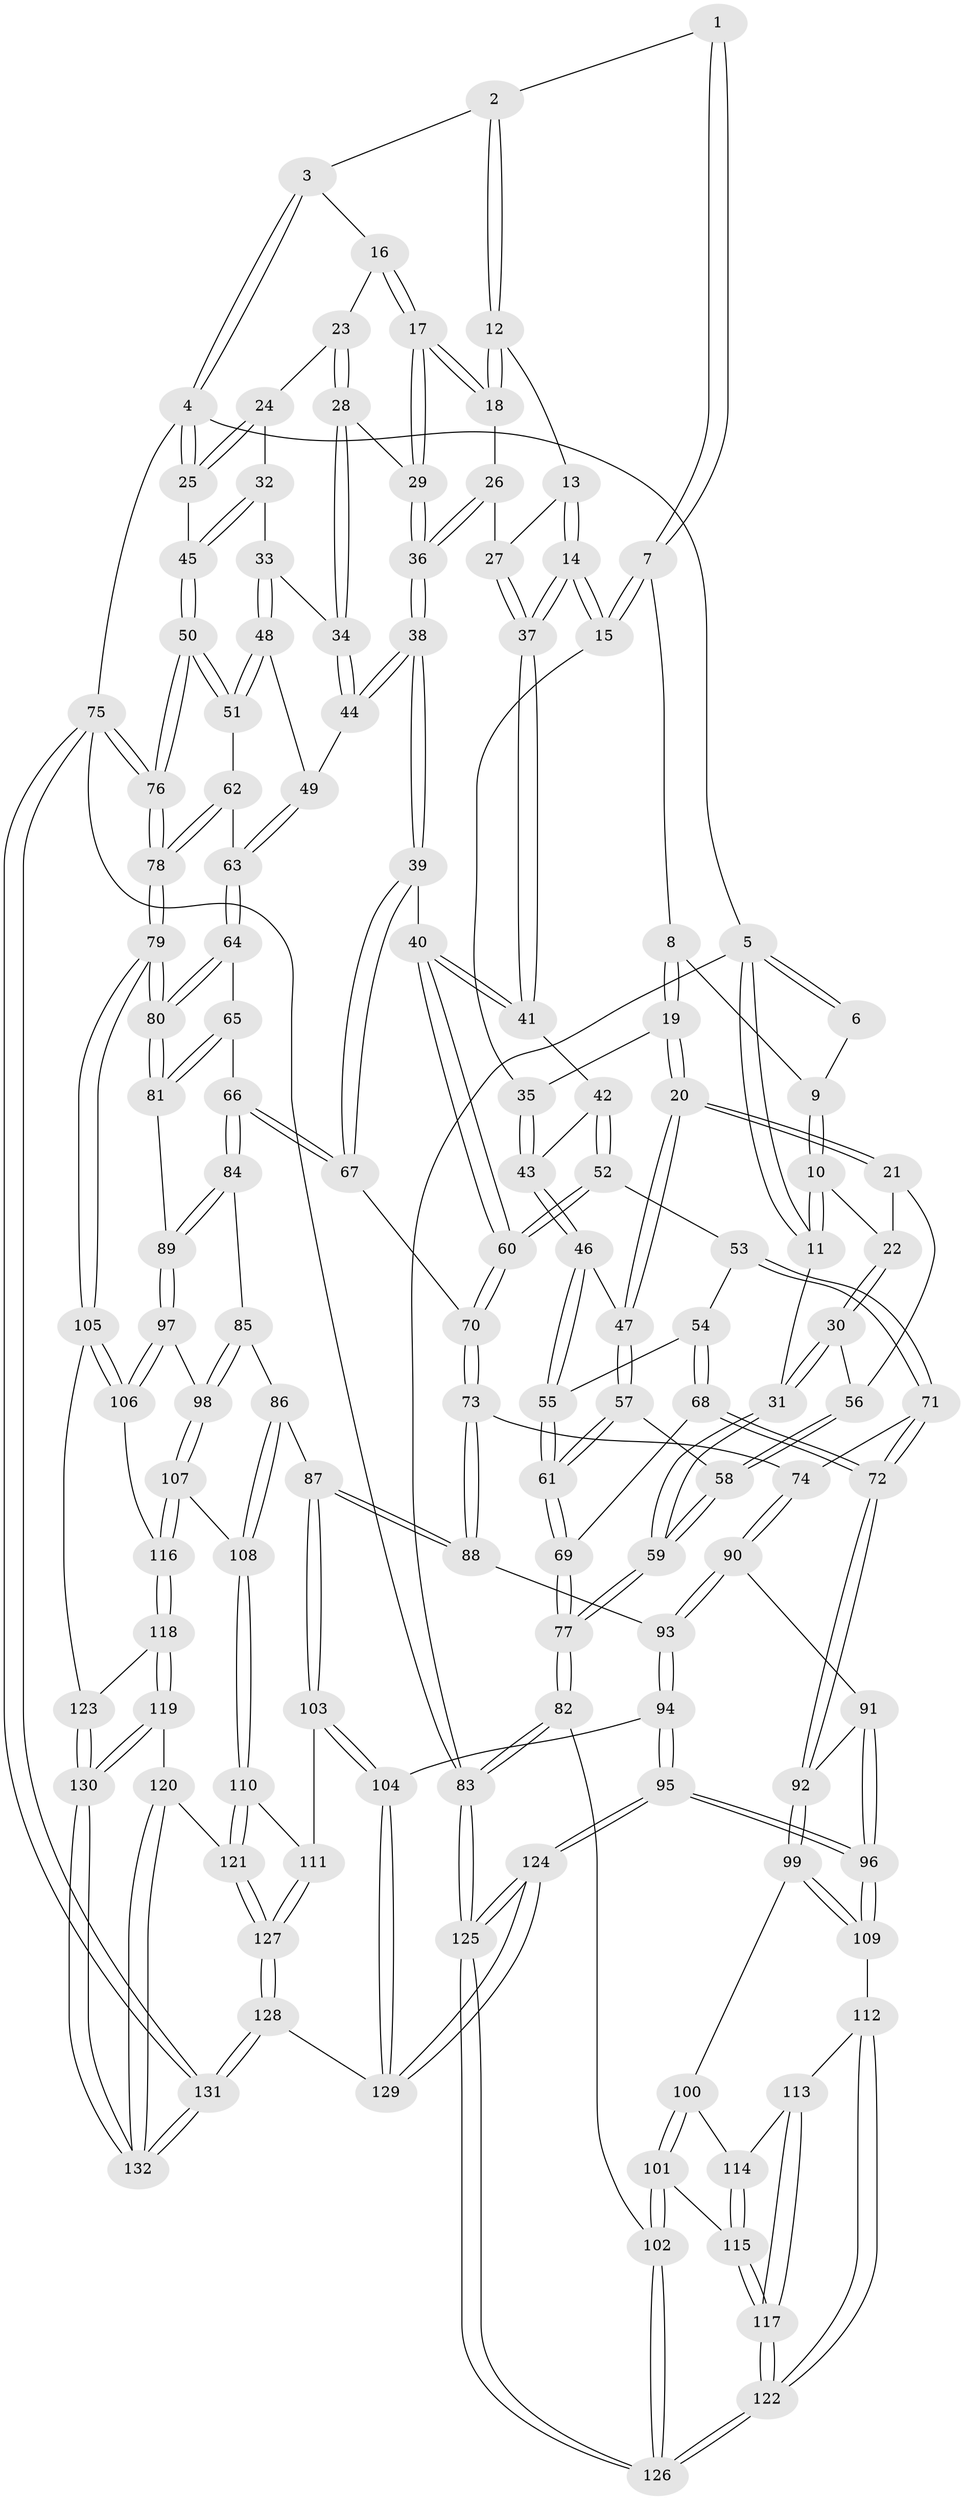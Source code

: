 // coarse degree distribution, {3: 0.06521739130434782, 4: 0.3804347826086957, 6: 0.14130434782608695, 5: 0.391304347826087, 7: 0.021739130434782608}
// Generated by graph-tools (version 1.1) at 2025/21/03/04/25 18:21:42]
// undirected, 132 vertices, 327 edges
graph export_dot {
graph [start="1"]
  node [color=gray90,style=filled];
  1 [pos="+0.5057973282904786+0"];
  2 [pos="+0.6537413464718985+0"];
  3 [pos="+0.7149086766827915+0"];
  4 [pos="+1+0"];
  5 [pos="+0+0"];
  6 [pos="+0.12075008206826193+0"];
  7 [pos="+0.37993729558697453+0.07854438603176016"];
  8 [pos="+0.19380598161435844+0.0597459284645791"];
  9 [pos="+0.1535783849252916+0.02149596390182217"];
  10 [pos="+0.06904606673761228+0.09707871188525272"];
  11 [pos="+0+0.048322813869570595"];
  12 [pos="+0.653845220383067+0"];
  13 [pos="+0.5939973263313104+0.0746558320350074"];
  14 [pos="+0.47100678437224475+0.20162241062994296"];
  15 [pos="+0.3870118754192852+0.1575169910149561"];
  16 [pos="+0.8916837217980855+0.07009967016183553"];
  17 [pos="+0.7736712371509741+0.19149949969614943"];
  18 [pos="+0.7363351206941555+0.15336382395276046"];
  19 [pos="+0.21035186628009378+0.23156967541750234"];
  20 [pos="+0.18450118320262243+0.2684761830506811"];
  21 [pos="+0.16806024592720767+0.26739413366115466"];
  22 [pos="+0.07010858780974497+0.1043037704111684"];
  23 [pos="+0.9175386128241496+0.08932762334889442"];
  24 [pos="+0.9998312395682571+0.10402039129841896"];
  25 [pos="+1+0.0377800441798934"];
  26 [pos="+0.6420249433035036+0.20262320677946014"];
  27 [pos="+0.6135474397685027+0.20043972796953696"];
  28 [pos="+0.8749341517379291+0.23028711655316195"];
  29 [pos="+0.7745054253454599+0.19356272834480096"];
  30 [pos="+0.005036864854830478+0.2825580003430743"];
  31 [pos="+0+0.3279326537424185"];
  32 [pos="+0.9386873309992066+0.2511802215888272"];
  33 [pos="+0.9123059382905752+0.26745322186645865"];
  34 [pos="+0.8979263149895752+0.2605672658944707"];
  35 [pos="+0.37816081253052025+0.16674640574283137"];
  36 [pos="+0.7237745483270654+0.3133163174301883"];
  37 [pos="+0.5322490087715364+0.27813715054141347"];
  38 [pos="+0.7179803759088416+0.369326541670677"];
  39 [pos="+0.7095304871504684+0.37716952010117016"];
  40 [pos="+0.5470198572625308+0.3331873485862395"];
  41 [pos="+0.5358747982025941+0.31260321338101377"];
  42 [pos="+0.40309155236492517+0.3294813171434715"];
  43 [pos="+0.3604944497490806+0.32071747632772757"];
  44 [pos="+0.7482882680585531+0.3668713990889842"];
  45 [pos="+1+0.21860547587322515"];
  46 [pos="+0.29831966464916204+0.36543522936083894"];
  47 [pos="+0.2108739223494743+0.31201270636312833"];
  48 [pos="+0.9221092695932278+0.2950309298486802"];
  49 [pos="+0.8664644914089318+0.4008460568400616"];
  50 [pos="+1+0.4171117760612281"];
  51 [pos="+1+0.41677441869908977"];
  52 [pos="+0.4256082543028885+0.4515525100521221"];
  53 [pos="+0.379687806749261+0.4596561597778733"];
  54 [pos="+0.32829701151619967+0.42735096724730565"];
  55 [pos="+0.30375166018828914+0.38668245706786786"];
  56 [pos="+0.0830733929171712+0.2887703657767432"];
  57 [pos="+0.1412266906503525+0.4778985108840042"];
  58 [pos="+0.09527772711339237+0.44665164921694434"];
  59 [pos="+0+0.41930965221235356"];
  60 [pos="+0.4915426251759295+0.4541808591587076"];
  61 [pos="+0.15687803475561404+0.5156786259749445"];
  62 [pos="+0.9263141402287219+0.4741871106547023"];
  63 [pos="+0.9248010830016434+0.47477492056105164"];
  64 [pos="+0.9180099100731312+0.48588109668592466"];
  65 [pos="+0.8562083839966557+0.5191128399830032"];
  66 [pos="+0.7142259651113259+0.5191316168982067"];
  67 [pos="+0.7098722851323077+0.5109907571457445"];
  68 [pos="+0.20820667065006926+0.5916470808471652"];
  69 [pos="+0.16230890138756485+0.5516333872098755"];
  70 [pos="+0.518120269044415+0.5118855197230121"];
  71 [pos="+0.3561170267336209+0.5827600817414086"];
  72 [pos="+0.21076159031316816+0.5955780881262063"];
  73 [pos="+0.4998712247770831+0.5832415863888829"];
  74 [pos="+0.375962321582372+0.5966037360964492"];
  75 [pos="+1+1"];
  76 [pos="+1+0.7660004405826232"];
  77 [pos="+0+0.646097452667614"];
  78 [pos="+1+0.7657349158257198"];
  79 [pos="+1+0.7666115015417955"];
  80 [pos="+0.9816184149054338+0.6768049905176948"];
  81 [pos="+0.867442720893482+0.6562676033257642"];
  82 [pos="+0+0.7055927162045126"];
  83 [pos="+0+1"];
  84 [pos="+0.7085614430245144+0.6023155642952013"];
  85 [pos="+0.7071878544329757+0.6043786192755605"];
  86 [pos="+0.6654878232932474+0.643351555858851"];
  87 [pos="+0.5709156754934887+0.6768410065244448"];
  88 [pos="+0.527982794417542+0.6393417042206605"];
  89 [pos="+0.8480116312674659+0.6621589371361324"];
  90 [pos="+0.3813317943621991+0.6525362285365194"];
  91 [pos="+0.36114220018057913+0.6821080336450668"];
  92 [pos="+0.20861057963923374+0.6621285567856834"];
  93 [pos="+0.43249972486713606+0.6956121574018724"];
  94 [pos="+0.4198129738992861+0.8186803178277715"];
  95 [pos="+0.3513635506603213+0.8348243645883858"];
  96 [pos="+0.3333917044523555+0.8176538693276953"];
  97 [pos="+0.8094943071736348+0.7517823246721531"];
  98 [pos="+0.7810493942165274+0.7636649060351333"];
  99 [pos="+0.20290692920973366+0.6986859836391441"];
  100 [pos="+0.18940694811550549+0.7065231155361842"];
  101 [pos="+0+0.7439330112955306"];
  102 [pos="+0+0.7238524958133449"];
  103 [pos="+0.5503010415922326+0.8078044153135011"];
  104 [pos="+0.5029361075341892+0.8289057008906052"];
  105 [pos="+0.9991159050933287+0.8265869546409681"];
  106 [pos="+0.8867179799824901+0.7946055902037592"];
  107 [pos="+0.7660987173161133+0.7793051183544684"];
  108 [pos="+0.7115414388842659+0.7924922349541547"];
  109 [pos="+0.28895100460874745+0.793891391404785"];
  110 [pos="+0.6618821151612783+0.8428818505625378"];
  111 [pos="+0.552722488155403+0.8089345815160718"];
  112 [pos="+0.21766943202095876+0.8406948499183869"];
  113 [pos="+0.1571876012957882+0.8347224140009344"];
  114 [pos="+0.16088840913513822+0.7669047653812167"];
  115 [pos="+0.05776007087140348+0.8464939068550869"];
  116 [pos="+0.8018282384583707+0.8426279728561908"];
  117 [pos="+0.10366215720329335+0.9010965971602022"];
  118 [pos="+0.8064009681707449+0.8710624694726857"];
  119 [pos="+0.7825232819874531+0.9183017829629064"];
  120 [pos="+0.7702137978109924+0.9275798738704784"];
  121 [pos="+0.6911609449193016+0.9091663569861644"];
  122 [pos="+0.1344489045468348+0.9868657989515901"];
  123 [pos="+0.9828934584134735+0.843622175939213"];
  124 [pos="+0.250778334963197+1"];
  125 [pos="+0.19157704815381135+1"];
  126 [pos="+0.15006993000687108+1"];
  127 [pos="+0.6142276519736967+1"];
  128 [pos="+0.5427620812090813+1"];
  129 [pos="+0.513896453984089+1"];
  130 [pos="+0.9269454073994401+0.934008249145561"];
  131 [pos="+0.8762734293849849+1"];
  132 [pos="+0.872119060838919+1"];
  1 -- 2;
  1 -- 7;
  1 -- 7;
  2 -- 3;
  2 -- 12;
  2 -- 12;
  3 -- 4;
  3 -- 4;
  3 -- 16;
  4 -- 5;
  4 -- 25;
  4 -- 25;
  4 -- 75;
  5 -- 6;
  5 -- 6;
  5 -- 11;
  5 -- 11;
  5 -- 83;
  6 -- 9;
  7 -- 8;
  7 -- 15;
  7 -- 15;
  8 -- 9;
  8 -- 19;
  8 -- 19;
  9 -- 10;
  9 -- 10;
  10 -- 11;
  10 -- 11;
  10 -- 22;
  11 -- 31;
  12 -- 13;
  12 -- 18;
  12 -- 18;
  13 -- 14;
  13 -- 14;
  13 -- 27;
  14 -- 15;
  14 -- 15;
  14 -- 37;
  14 -- 37;
  15 -- 35;
  16 -- 17;
  16 -- 17;
  16 -- 23;
  17 -- 18;
  17 -- 18;
  17 -- 29;
  17 -- 29;
  18 -- 26;
  19 -- 20;
  19 -- 20;
  19 -- 35;
  20 -- 21;
  20 -- 21;
  20 -- 47;
  20 -- 47;
  21 -- 22;
  21 -- 56;
  22 -- 30;
  22 -- 30;
  23 -- 24;
  23 -- 28;
  23 -- 28;
  24 -- 25;
  24 -- 25;
  24 -- 32;
  25 -- 45;
  26 -- 27;
  26 -- 36;
  26 -- 36;
  27 -- 37;
  27 -- 37;
  28 -- 29;
  28 -- 34;
  28 -- 34;
  29 -- 36;
  29 -- 36;
  30 -- 31;
  30 -- 31;
  30 -- 56;
  31 -- 59;
  31 -- 59;
  32 -- 33;
  32 -- 45;
  32 -- 45;
  33 -- 34;
  33 -- 48;
  33 -- 48;
  34 -- 44;
  34 -- 44;
  35 -- 43;
  35 -- 43;
  36 -- 38;
  36 -- 38;
  37 -- 41;
  37 -- 41;
  38 -- 39;
  38 -- 39;
  38 -- 44;
  38 -- 44;
  39 -- 40;
  39 -- 67;
  39 -- 67;
  40 -- 41;
  40 -- 41;
  40 -- 60;
  40 -- 60;
  41 -- 42;
  42 -- 43;
  42 -- 52;
  42 -- 52;
  43 -- 46;
  43 -- 46;
  44 -- 49;
  45 -- 50;
  45 -- 50;
  46 -- 47;
  46 -- 55;
  46 -- 55;
  47 -- 57;
  47 -- 57;
  48 -- 49;
  48 -- 51;
  48 -- 51;
  49 -- 63;
  49 -- 63;
  50 -- 51;
  50 -- 51;
  50 -- 76;
  50 -- 76;
  51 -- 62;
  52 -- 53;
  52 -- 60;
  52 -- 60;
  53 -- 54;
  53 -- 71;
  53 -- 71;
  54 -- 55;
  54 -- 68;
  54 -- 68;
  55 -- 61;
  55 -- 61;
  56 -- 58;
  56 -- 58;
  57 -- 58;
  57 -- 61;
  57 -- 61;
  58 -- 59;
  58 -- 59;
  59 -- 77;
  59 -- 77;
  60 -- 70;
  60 -- 70;
  61 -- 69;
  61 -- 69;
  62 -- 63;
  62 -- 78;
  62 -- 78;
  63 -- 64;
  63 -- 64;
  64 -- 65;
  64 -- 80;
  64 -- 80;
  65 -- 66;
  65 -- 81;
  65 -- 81;
  66 -- 67;
  66 -- 67;
  66 -- 84;
  66 -- 84;
  67 -- 70;
  68 -- 69;
  68 -- 72;
  68 -- 72;
  69 -- 77;
  69 -- 77;
  70 -- 73;
  70 -- 73;
  71 -- 72;
  71 -- 72;
  71 -- 74;
  72 -- 92;
  72 -- 92;
  73 -- 74;
  73 -- 88;
  73 -- 88;
  74 -- 90;
  74 -- 90;
  75 -- 76;
  75 -- 76;
  75 -- 131;
  75 -- 131;
  75 -- 83;
  76 -- 78;
  76 -- 78;
  77 -- 82;
  77 -- 82;
  78 -- 79;
  78 -- 79;
  79 -- 80;
  79 -- 80;
  79 -- 105;
  79 -- 105;
  80 -- 81;
  80 -- 81;
  81 -- 89;
  82 -- 83;
  82 -- 83;
  82 -- 102;
  83 -- 125;
  83 -- 125;
  84 -- 85;
  84 -- 89;
  84 -- 89;
  85 -- 86;
  85 -- 98;
  85 -- 98;
  86 -- 87;
  86 -- 108;
  86 -- 108;
  87 -- 88;
  87 -- 88;
  87 -- 103;
  87 -- 103;
  88 -- 93;
  89 -- 97;
  89 -- 97;
  90 -- 91;
  90 -- 93;
  90 -- 93;
  91 -- 92;
  91 -- 96;
  91 -- 96;
  92 -- 99;
  92 -- 99;
  93 -- 94;
  93 -- 94;
  94 -- 95;
  94 -- 95;
  94 -- 104;
  95 -- 96;
  95 -- 96;
  95 -- 124;
  95 -- 124;
  96 -- 109;
  96 -- 109;
  97 -- 98;
  97 -- 106;
  97 -- 106;
  98 -- 107;
  98 -- 107;
  99 -- 100;
  99 -- 109;
  99 -- 109;
  100 -- 101;
  100 -- 101;
  100 -- 114;
  101 -- 102;
  101 -- 102;
  101 -- 115;
  102 -- 126;
  102 -- 126;
  103 -- 104;
  103 -- 104;
  103 -- 111;
  104 -- 129;
  104 -- 129;
  105 -- 106;
  105 -- 106;
  105 -- 123;
  106 -- 116;
  107 -- 108;
  107 -- 116;
  107 -- 116;
  108 -- 110;
  108 -- 110;
  109 -- 112;
  110 -- 111;
  110 -- 121;
  110 -- 121;
  111 -- 127;
  111 -- 127;
  112 -- 113;
  112 -- 122;
  112 -- 122;
  113 -- 114;
  113 -- 117;
  113 -- 117;
  114 -- 115;
  114 -- 115;
  115 -- 117;
  115 -- 117;
  116 -- 118;
  116 -- 118;
  117 -- 122;
  117 -- 122;
  118 -- 119;
  118 -- 119;
  118 -- 123;
  119 -- 120;
  119 -- 130;
  119 -- 130;
  120 -- 121;
  120 -- 132;
  120 -- 132;
  121 -- 127;
  121 -- 127;
  122 -- 126;
  122 -- 126;
  123 -- 130;
  123 -- 130;
  124 -- 125;
  124 -- 125;
  124 -- 129;
  124 -- 129;
  125 -- 126;
  125 -- 126;
  127 -- 128;
  127 -- 128;
  128 -- 129;
  128 -- 131;
  128 -- 131;
  130 -- 132;
  130 -- 132;
  131 -- 132;
  131 -- 132;
}
